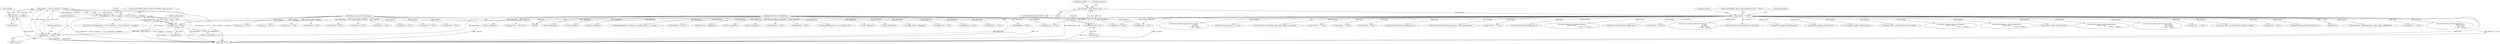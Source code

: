 digraph "0_Android_aeea52da00d210587fb3ed895de3d5f2e0264c88_4@API" {
"1000171" [label="(Call,replySize == NULL || *replySize != sizeof(int))"];
"1000172" [label="(Call,replySize == NULL)"];
"1000114" [label="(MethodParameterIn,uint32_t *replySize)"];
"1000168" [label="(Call,pReplyData == NULL)"];
"1000115" [label="(MethodParameterIn,void *pReplyData)"];
"1000153" [label="(Call,pContext == NULL)"];
"1000118" [label="(Call,* pContext = (EffectContext *) self)"];
"1000120" [label="(Call,(EffectContext *) self)"];
"1000110" [label="(MethodParameterIn,effect_handle_t  self)"];
"1000175" [label="(Call,*replySize != sizeof(int))"];
"1000167" [label="(Call,pReplyData == NULL || replySize == NULL || *replySize != sizeof(int))"];
"1000182" [label="(Literal,\"\tLVM_ERROR, EFFECT_CMD_INIT: ERROR for effect type %d\")"];
"1000711" [label="(Call,replySize == NULL)"];
"1000349" [label="(Call,replySize == NULL)"];
"1000257" [label="(Call,replySize == NULL)"];
"1000273" [label="(Call,(int *) pReplyData)"];
"1000212" [label="(Call,android::VirtualizerSetStrength(pContext, 0))"];
"1000695" [label="(Call,pCmdData == NULL)"];
"1000118" [label="(Call,* pContext = (EffectContext *) self)"];
"1000460" [label="(Call,android::Equalizer_getParameter(pContext,\n                                                             p->data,\n                                                             &p->vsize,\n                                                             p->data + voffset))"];
"1000178" [label="(Call,sizeof(int))"];
"1001101" [label="(Call,pReplyData == LVM_NULL)"];
"1000843" [label="(Call,android::Effect_setEnabled(pContext, LVM_TRUE))"];
"1000950" [label="(Call,android::LvmEffect_disable(pContext))"];
"1000850" [label="(Call,pReplyData == NULL)"];
"1000982" [label="(Call,android::LvmEffect_enable(pContext))"];
"1000116" [label="(Block,)"];
"1000634" [label="(Call,replySize == NULL)"];
"1000578" [label="(Call,(int *)pReplyData)"];
"1000115" [label="(MethodParameterIn,void *pReplyData)"];
"1000154" [label="(Identifier,pContext)"];
"1000176" [label="(Call,*replySize)"];
"1000114" [label="(MethodParameterIn,uint32_t *replySize)"];
"1000170" [label="(Identifier,NULL)"];
"1001068" [label="(Call,android::LvmEffect_enable(pContext))"];
"1000669" [label="(Call,(int *)pReplyData)"];
"1000234" [label="(Call,(int *) pReplyData)"];
"1000873" [label="(Call,android::Effect_setEnabled(pContext, LVM_FALSE))"];
"1000800" [label="(Call,android::Volume_setParameter(pContext,\n (void *)p->data,\n                                                                 p->data + p->psize))"];
"1000581" [label="(Call,android::BassBoost_setParameter(pContext,\n (void *)p->data,\n                                                                    p->data + p->psize))"];
"1000177" [label="(Identifier,replySize)"];
"1000367" [label="(Call,memcpy(pReplyData, pCmdData, sizeof(effect_param_t) + p->psize))"];
"1000167" [label="(Call,pReplyData == NULL || replySize == NULL || *replySize != sizeof(int))"];
"1001036" [label="(Call,android::LvmEffect_disable(pContext))"];
"1000171" [label="(Call,replySize == NULL || *replySize != sizeof(int))"];
"1000120" [label="(Call,(EffectContext *) self)"];
"1000119" [label="(Identifier,pContext)"];
"1000672" [label="(Call,android::Virtualizer_setParameter(pContext,\n (void *)p->data,\n                                                                       p->data + p->psize))"];
"1000169" [label="(Identifier,pReplyData)"];
"1000707" [label="(Call,pReplyData == NULL)"];
"1000433" [label="(Call,android::Virtualizer_getParameter(pContext,\n                                                               (void *)p->data,\n                                                               &p->vsize,\n                                                               p->data + voffset))"];
"1000168" [label="(Call,pReplyData == NULL)"];
"1000244" [label="(Call,pCmdData    == NULL)"];
"1000378" [label="(Call,(effect_param_t *)pReplyData)"];
"1000797" [label="(Call,(int *)pReplyData)"];
"1000310" [label="(Call,android::Effect_setConfig(pContext, &pContext->config))"];
"1000854" [label="(Call,replySize == NULL)"];
"1000285" [label="(Call,pReplyData == NULL)"];
"1000175" [label="(Call,*replySize != sizeof(int))"];
"1000870" [label="(Call,(int *)pReplyData)"];
"1001108" [label="(Call,pCmdData == NULL)"];
"1000771" [label="(Call,pReplyData == NULL)"];
"1000345" [label="(Call,pReplyData == NULL)"];
"1000122" [label="(Identifier,self)"];
"1001193" [label="(Call,memcpy(pReplyData, vol_ret, sizeof(int32_t)*2))"];
"1000222" [label="(Call,android::EqualizerSetPreset(pContext, 0))"];
"1000840" [label="(Call,(int *)pReplyData)"];
"1000155" [label="(Identifier,NULL)"];
"1000303" [label="(Call,android::Effect_getConfig(pContext, (effect_config_t *)pReplyData))"];
"1000604" [label="(Call,pCmdData   == NULL)"];
"1000485" [label="(Call,android::Volume_getParameter(pContext,\n                                                          (void *)p->data,\n                                                          &p->vsize,\n                                                          p->data + voffset))"];
"1000733" [label="(Call,(int *)pReplyData)"];
"1000110" [label="(MethodParameterIn,effect_handle_t  self)"];
"1000305" [label="(Call,(effect_config_t *)pReplyData)"];
"1000289" [label="(Call,replySize == NULL)"];
"1000153" [label="(Call,pContext == NULL)"];
"1000539" [label="(Call,pReplyData == NULL)"];
"1000127" [label="(Identifier,pContext)"];
"1000253" [label="(Call,pReplyData  == NULL)"];
"1001260" [label="(MethodReturn,int)"];
"1000408" [label="(Call,android::BassBoost_getParameter(pContext,\n                                                             p->data,\n                                                             &p->vsize,\n                                                             p->data + voffset))"];
"1000174" [label="(Identifier,NULL)"];
"1000152" [label="(ControlStructure,if (pContext == NULL))"];
"1000276" [label="(Call,android::Effect_setConfig(pContext, (effect_config_t *) pCmdData))"];
"1000524" [label="(Call,pCmdData   == NULL)"];
"1000543" [label="(Call,replySize == NULL)"];
"1000158" [label="(Literal,\"\tLVM_ERROR : Effect_command ERROR pContext == NULL\")"];
"1001119" [label="(Call,pReplyData == NULL)"];
"1000759" [label="(Call,pCmdData   == NULL)"];
"1000327" [label="(Call,pCmdData == NULL)"];
"1000166" [label="(ControlStructure,if (pReplyData == NULL || replySize == NULL || *replySize != sizeof(int)))"];
"1000191" [label="(Call,(int *) pReplyData)"];
"1000775" [label="(Call,replySize == NULL)"];
"1000824" [label="(Call,replySize == NULL)"];
"1000820" [label="(Call,pReplyData == NULL)"];
"1000237" [label="(Call,android::VolumeSetVolumeLevel(pContext, 0))"];
"1001200" [label="(Call,android::VolumeSetVolumeLevel(pContext, (int16_t)(maxdB*100)))"];
"1000630" [label="(Call,pReplyData == NULL)"];
"1001123" [label="(Call,replySize == NULL)"];
"1000163" [label="(Identifier,cmdCode)"];
"1000882" [label="(Call,pCmdData   == NULL)"];
"1000202" [label="(Call,android::BassSetStrength(pContext, 0))"];
"1000173" [label="(Identifier,replySize)"];
"1000736" [label="(Call,android::Equalizer_setParameter(pContext,\n (void *)p->data,\n                                                                     p->data + p->psize))"];
"1000172" [label="(Call,replySize == NULL)"];
"1000171" -> "1000167"  [label="AST: "];
"1000171" -> "1000172"  [label="CFG: "];
"1000171" -> "1000175"  [label="CFG: "];
"1000172" -> "1000171"  [label="AST: "];
"1000175" -> "1000171"  [label="AST: "];
"1000167" -> "1000171"  [label="CFG: "];
"1000171" -> "1001260"  [label="DDG: replySize == NULL"];
"1000171" -> "1001260"  [label="DDG: *replySize != sizeof(int)"];
"1000171" -> "1000167"  [label="DDG: replySize == NULL"];
"1000171" -> "1000167"  [label="DDG: *replySize != sizeof(int)"];
"1000172" -> "1000171"  [label="DDG: replySize"];
"1000172" -> "1000171"  [label="DDG: NULL"];
"1000175" -> "1000171"  [label="DDG: *replySize"];
"1000172" -> "1000174"  [label="CFG: "];
"1000173" -> "1000172"  [label="AST: "];
"1000174" -> "1000172"  [label="AST: "];
"1000177" -> "1000172"  [label="CFG: "];
"1000172" -> "1001260"  [label="DDG: replySize"];
"1000172" -> "1001260"  [label="DDG: NULL"];
"1000114" -> "1000172"  [label="DDG: replySize"];
"1000168" -> "1000172"  [label="DDG: NULL"];
"1000114" -> "1000109"  [label="AST: "];
"1000114" -> "1001260"  [label="DDG: replySize"];
"1000114" -> "1000257"  [label="DDG: replySize"];
"1000114" -> "1000289"  [label="DDG: replySize"];
"1000114" -> "1000349"  [label="DDG: replySize"];
"1000114" -> "1000543"  [label="DDG: replySize"];
"1000114" -> "1000634"  [label="DDG: replySize"];
"1000114" -> "1000711"  [label="DDG: replySize"];
"1000114" -> "1000775"  [label="DDG: replySize"];
"1000114" -> "1000824"  [label="DDG: replySize"];
"1000114" -> "1000854"  [label="DDG: replySize"];
"1000114" -> "1001123"  [label="DDG: replySize"];
"1000168" -> "1000167"  [label="AST: "];
"1000168" -> "1000170"  [label="CFG: "];
"1000169" -> "1000168"  [label="AST: "];
"1000170" -> "1000168"  [label="AST: "];
"1000173" -> "1000168"  [label="CFG: "];
"1000167" -> "1000168"  [label="CFG: "];
"1000168" -> "1001260"  [label="DDG: pReplyData"];
"1000168" -> "1001260"  [label="DDG: NULL"];
"1000168" -> "1000167"  [label="DDG: pReplyData"];
"1000168" -> "1000167"  [label="DDG: NULL"];
"1000115" -> "1000168"  [label="DDG: pReplyData"];
"1000153" -> "1000168"  [label="DDG: NULL"];
"1000168" -> "1000191"  [label="DDG: pReplyData"];
"1000115" -> "1000109"  [label="AST: "];
"1000115" -> "1001260"  [label="DDG: pReplyData"];
"1000115" -> "1000191"  [label="DDG: pReplyData"];
"1000115" -> "1000234"  [label="DDG: pReplyData"];
"1000115" -> "1000253"  [label="DDG: pReplyData"];
"1000115" -> "1000273"  [label="DDG: pReplyData"];
"1000115" -> "1000285"  [label="DDG: pReplyData"];
"1000115" -> "1000305"  [label="DDG: pReplyData"];
"1000115" -> "1000345"  [label="DDG: pReplyData"];
"1000115" -> "1000367"  [label="DDG: pReplyData"];
"1000115" -> "1000378"  [label="DDG: pReplyData"];
"1000115" -> "1000539"  [label="DDG: pReplyData"];
"1000115" -> "1000578"  [label="DDG: pReplyData"];
"1000115" -> "1000630"  [label="DDG: pReplyData"];
"1000115" -> "1000669"  [label="DDG: pReplyData"];
"1000115" -> "1000707"  [label="DDG: pReplyData"];
"1000115" -> "1000733"  [label="DDG: pReplyData"];
"1000115" -> "1000771"  [label="DDG: pReplyData"];
"1000115" -> "1000797"  [label="DDG: pReplyData"];
"1000115" -> "1000820"  [label="DDG: pReplyData"];
"1000115" -> "1000840"  [label="DDG: pReplyData"];
"1000115" -> "1000850"  [label="DDG: pReplyData"];
"1000115" -> "1000870"  [label="DDG: pReplyData"];
"1000115" -> "1001101"  [label="DDG: pReplyData"];
"1000115" -> "1001119"  [label="DDG: pReplyData"];
"1000115" -> "1001193"  [label="DDG: pReplyData"];
"1000153" -> "1000152"  [label="AST: "];
"1000153" -> "1000155"  [label="CFG: "];
"1000154" -> "1000153"  [label="AST: "];
"1000155" -> "1000153"  [label="AST: "];
"1000158" -> "1000153"  [label="CFG: "];
"1000163" -> "1000153"  [label="CFG: "];
"1000153" -> "1001260"  [label="DDG: NULL"];
"1000153" -> "1001260"  [label="DDG: pContext == NULL"];
"1000153" -> "1001260"  [label="DDG: pContext"];
"1000118" -> "1000153"  [label="DDG: pContext"];
"1000153" -> "1000202"  [label="DDG: pContext"];
"1000153" -> "1000212"  [label="DDG: pContext"];
"1000153" -> "1000222"  [label="DDG: pContext"];
"1000153" -> "1000237"  [label="DDG: pContext"];
"1000153" -> "1000244"  [label="DDG: NULL"];
"1000153" -> "1000276"  [label="DDG: pContext"];
"1000153" -> "1000285"  [label="DDG: NULL"];
"1000153" -> "1000303"  [label="DDG: pContext"];
"1000153" -> "1000310"  [label="DDG: pContext"];
"1000153" -> "1000327"  [label="DDG: NULL"];
"1000153" -> "1000408"  [label="DDG: pContext"];
"1000153" -> "1000433"  [label="DDG: pContext"];
"1000153" -> "1000460"  [label="DDG: pContext"];
"1000153" -> "1000485"  [label="DDG: pContext"];
"1000153" -> "1000524"  [label="DDG: NULL"];
"1000153" -> "1000581"  [label="DDG: pContext"];
"1000153" -> "1000604"  [label="DDG: NULL"];
"1000153" -> "1000672"  [label="DDG: pContext"];
"1000153" -> "1000695"  [label="DDG: NULL"];
"1000153" -> "1000736"  [label="DDG: pContext"];
"1000153" -> "1000759"  [label="DDG: NULL"];
"1000153" -> "1000800"  [label="DDG: pContext"];
"1000153" -> "1000820"  [label="DDG: NULL"];
"1000153" -> "1000843"  [label="DDG: pContext"];
"1000153" -> "1000850"  [label="DDG: NULL"];
"1000153" -> "1000873"  [label="DDG: pContext"];
"1000153" -> "1000882"  [label="DDG: NULL"];
"1000153" -> "1000950"  [label="DDG: pContext"];
"1000153" -> "1000982"  [label="DDG: pContext"];
"1000153" -> "1001036"  [label="DDG: pContext"];
"1000153" -> "1001068"  [label="DDG: pContext"];
"1000153" -> "1001108"  [label="DDG: NULL"];
"1000153" -> "1001200"  [label="DDG: pContext"];
"1000118" -> "1000116"  [label="AST: "];
"1000118" -> "1000120"  [label="CFG: "];
"1000119" -> "1000118"  [label="AST: "];
"1000120" -> "1000118"  [label="AST: "];
"1000127" -> "1000118"  [label="CFG: "];
"1000118" -> "1001260"  [label="DDG: (EffectContext *) self"];
"1000120" -> "1000118"  [label="DDG: self"];
"1000120" -> "1000122"  [label="CFG: "];
"1000121" -> "1000120"  [label="AST: "];
"1000122" -> "1000120"  [label="AST: "];
"1000120" -> "1001260"  [label="DDG: self"];
"1000110" -> "1000120"  [label="DDG: self"];
"1000110" -> "1000109"  [label="AST: "];
"1000110" -> "1001260"  [label="DDG: self"];
"1000175" -> "1000178"  [label="CFG: "];
"1000176" -> "1000175"  [label="AST: "];
"1000178" -> "1000175"  [label="AST: "];
"1000175" -> "1001260"  [label="DDG: *replySize"];
"1000167" -> "1000166"  [label="AST: "];
"1000182" -> "1000167"  [label="CFG: "];
"1000192" -> "1000167"  [label="CFG: "];
"1000167" -> "1001260"  [label="DDG: pReplyData == NULL"];
"1000167" -> "1001260"  [label="DDG: pReplyData == NULL || replySize == NULL || *replySize != sizeof(int)"];
"1000167" -> "1001260"  [label="DDG: replySize == NULL || *replySize != sizeof(int)"];
}
